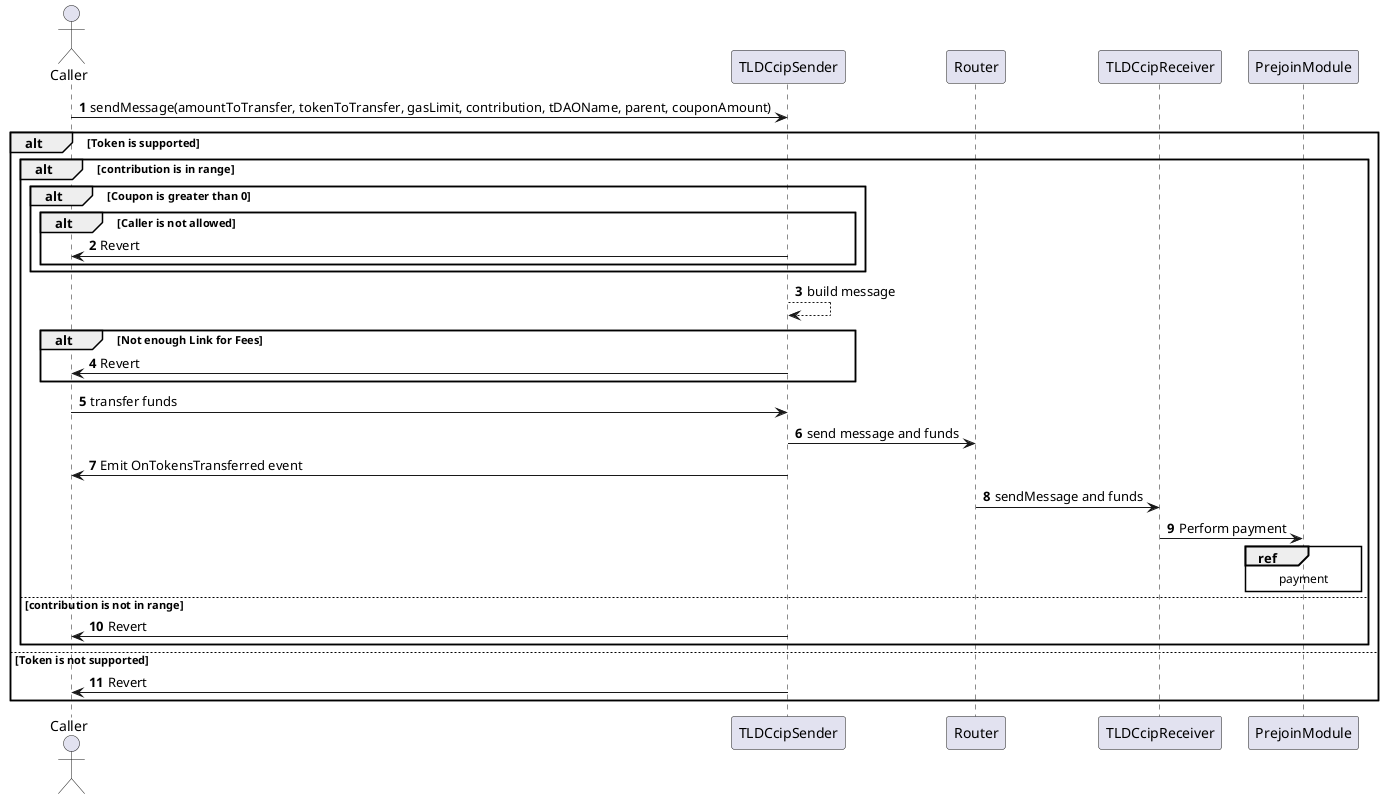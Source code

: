 @startuml CCIP payments
autonumber

actor Caller

Caller -> TLDCcipSender: sendMessage(amountToTransfer, tokenToTransfer, gasLimit, contribution, tDAOName, parent, couponAmount)

alt Token is supported
    alt contribution is in range
        alt Coupon is greater than 0
            alt Caller is not allowed
                TLDCcipSender -> Caller: Revert
            end
        end

        TLDCcipSender --> TLDCcipSender: build message 

        alt Not enough Link for Fees
            TLDCcipSender -> Caller: Revert
        end

        Caller -> TLDCcipSender: transfer funds
        TLDCcipSender -> Router: send message and funds
        TLDCcipSender -> Caller: Emit OnTokensTransferred event
        Router -> TLDCcipReceiver: sendMessage and funds
        TLDCcipReceiver -> PrejoinModule: Perform payment

        ref over PrejoinModule: payment

    else contribution is not in range
        TLDCcipSender -> Caller: Revert
    end

else Token is not supported
    TLDCcipSender -> Caller: Revert
end

@enduml    
